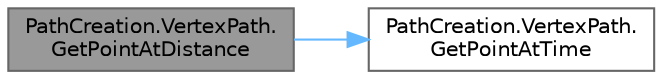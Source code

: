 digraph "PathCreation.VertexPath.GetPointAtDistance"
{
 // LATEX_PDF_SIZE
  bgcolor="transparent";
  edge [fontname=Helvetica,fontsize=10,labelfontname=Helvetica,labelfontsize=10];
  node [fontname=Helvetica,fontsize=10,shape=box,height=0.2,width=0.4];
  rankdir="LR";
  Node1 [id="Node000001",label="PathCreation.VertexPath.\lGetPointAtDistance",height=0.2,width=0.4,color="gray40", fillcolor="grey60", style="filled", fontcolor="black",tooltip="Gets point on path based on distance travelled."];
  Node1 -> Node2 [id="edge3_Node000001_Node000002",color="steelblue1",style="solid",tooltip=" "];
  Node2 [id="Node000002",label="PathCreation.VertexPath.\lGetPointAtTime",height=0.2,width=0.4,color="grey40", fillcolor="white", style="filled",URL="$class_path_creation_1_1_vertex_path.html#a491527475e2157117d501e6311faebe5",tooltip="Gets point on path based on 'time' (where 0 is start, and 1 is end of path)."];
}
